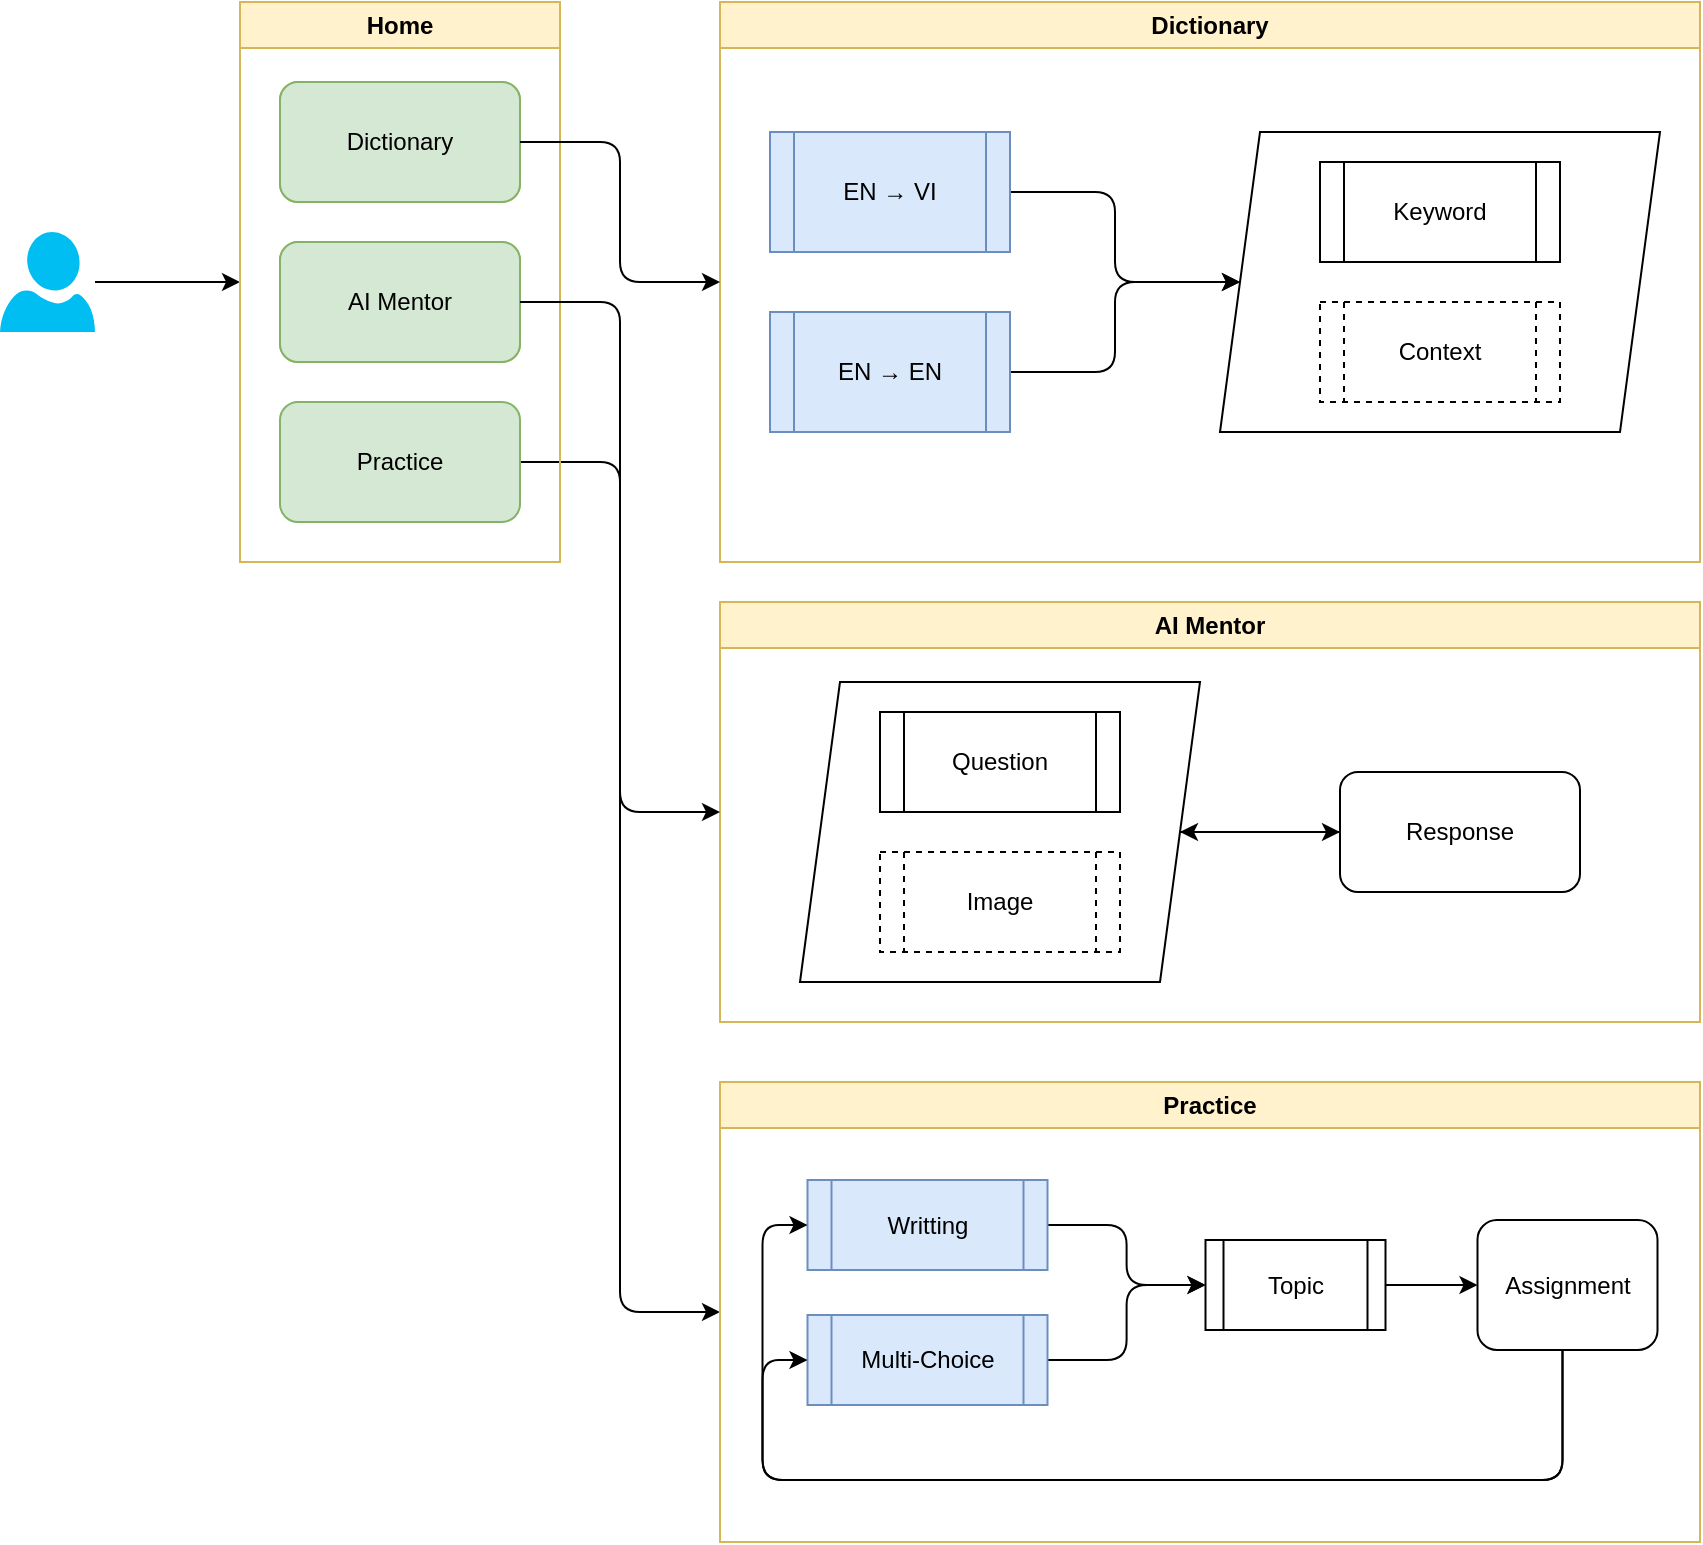<mxfile version="24.3.1" type="device">
  <diagram name="Page-1" id="BbnUqNQy_3IyUgkgRaMv">
    <mxGraphModel dx="2026" dy="1111" grid="0" gridSize="10" guides="1" tooltips="1" connect="1" arrows="1" fold="1" page="1" pageScale="1" pageWidth="827" pageHeight="1169" math="0" shadow="0">
      <root>
        <mxCell id="0" />
        <mxCell id="1" parent="0" />
        <mxCell id="45Irk7yM8kLnNXAD5OfX-8" style="edgeStyle=orthogonalEdgeStyle;rounded=0;orthogonalLoop=1;jettySize=auto;html=1;entryX=0;entryY=0.5;entryDx=0;entryDy=0;" edge="1" parent="1" source="45Irk7yM8kLnNXAD5OfX-1" target="45Irk7yM8kLnNXAD5OfX-7">
          <mxGeometry relative="1" as="geometry" />
        </mxCell>
        <mxCell id="45Irk7yM8kLnNXAD5OfX-1" value="" style="verticalLabelPosition=bottom;html=1;verticalAlign=top;align=center;strokeColor=none;fillColor=#00BEF2;shape=mxgraph.azure.user;" vertex="1" parent="1">
          <mxGeometry x="130" y="535" width="47.5" height="50" as="geometry" />
        </mxCell>
        <mxCell id="45Irk7yM8kLnNXAD5OfX-3" value="Dictionary" style="rounded=1;whiteSpace=wrap;html=1;fillColor=#fff2cc;strokeColor=#d6b656;" vertex="1" parent="1">
          <mxGeometry x="270" y="460" width="120" height="60" as="geometry" />
        </mxCell>
        <mxCell id="45Irk7yM8kLnNXAD5OfX-4" value="AI Mentor" style="rounded=1;whiteSpace=wrap;html=1;fillColor=#fff2cc;strokeColor=#d6b656;" vertex="1" parent="1">
          <mxGeometry x="270" y="540" width="120" height="60" as="geometry" />
        </mxCell>
        <mxCell id="45Irk7yM8kLnNXAD5OfX-72" style="edgeStyle=orthogonalEdgeStyle;rounded=1;orthogonalLoop=1;jettySize=auto;html=1;entryX=0;entryY=0.5;entryDx=0;entryDy=0;curved=0;" edge="1" parent="1" source="45Irk7yM8kLnNXAD5OfX-5" target="45Irk7yM8kLnNXAD5OfX-49">
          <mxGeometry relative="1" as="geometry" />
        </mxCell>
        <mxCell id="45Irk7yM8kLnNXAD5OfX-5" value="Practice" style="rounded=1;whiteSpace=wrap;html=1;fillColor=#d5e8d4;strokeColor=#82b366;" vertex="1" parent="1">
          <mxGeometry x="270" y="620" width="120" height="60" as="geometry" />
        </mxCell>
        <mxCell id="45Irk7yM8kLnNXAD5OfX-7" value="Home" style="swimlane;whiteSpace=wrap;html=1;fillColor=#fff2cc;strokeColor=#d6b656;" vertex="1" parent="1">
          <mxGeometry x="250" y="420" width="160" height="280" as="geometry" />
        </mxCell>
        <mxCell id="45Irk7yM8kLnNXAD5OfX-21" value="Dictionary" style="rounded=1;whiteSpace=wrap;html=1;fillColor=#d5e8d4;strokeColor=#82b366;" vertex="1" parent="45Irk7yM8kLnNXAD5OfX-7">
          <mxGeometry x="20" y="40" width="120" height="60" as="geometry" />
        </mxCell>
        <mxCell id="45Irk7yM8kLnNXAD5OfX-22" value="AI Mentor" style="rounded=1;whiteSpace=wrap;html=1;fillColor=#d5e8d4;strokeColor=#82b366;" vertex="1" parent="45Irk7yM8kLnNXAD5OfX-7">
          <mxGeometry x="20" y="120" width="120" height="60" as="geometry" />
        </mxCell>
        <mxCell id="45Irk7yM8kLnNXAD5OfX-26" value="Dictionary" style="swimlane;whiteSpace=wrap;html=1;fillColor=#fff2cc;strokeColor=#d6b656;" vertex="1" parent="1">
          <mxGeometry x="490" y="420" width="490" height="280" as="geometry" />
        </mxCell>
        <mxCell id="45Irk7yM8kLnNXAD5OfX-31" style="edgeStyle=orthogonalEdgeStyle;rounded=1;orthogonalLoop=1;jettySize=auto;html=1;entryX=0;entryY=0.5;entryDx=0;entryDy=0;curved=0;" edge="1" parent="45Irk7yM8kLnNXAD5OfX-26" source="45Irk7yM8kLnNXAD5OfX-9" target="45Irk7yM8kLnNXAD5OfX-30">
          <mxGeometry relative="1" as="geometry" />
        </mxCell>
        <mxCell id="45Irk7yM8kLnNXAD5OfX-9" value="EN → VI" style="shape=process;whiteSpace=wrap;html=1;backgroundOutline=1;fillColor=#dae8fc;strokeColor=#6c8ebf;" vertex="1" parent="45Irk7yM8kLnNXAD5OfX-26">
          <mxGeometry x="25" y="65" width="120" height="60" as="geometry" />
        </mxCell>
        <mxCell id="45Irk7yM8kLnNXAD5OfX-32" style="edgeStyle=orthogonalEdgeStyle;rounded=1;orthogonalLoop=1;jettySize=auto;html=1;entryX=0;entryY=0.5;entryDx=0;entryDy=0;curved=0;" edge="1" parent="45Irk7yM8kLnNXAD5OfX-26" source="45Irk7yM8kLnNXAD5OfX-10" target="45Irk7yM8kLnNXAD5OfX-30">
          <mxGeometry relative="1" as="geometry" />
        </mxCell>
        <mxCell id="45Irk7yM8kLnNXAD5OfX-10" value="EN → EN" style="shape=process;whiteSpace=wrap;html=1;backgroundOutline=1;fillColor=#dae8fc;strokeColor=#6c8ebf;" vertex="1" parent="45Irk7yM8kLnNXAD5OfX-26">
          <mxGeometry x="25" y="155" width="120" height="60" as="geometry" />
        </mxCell>
        <mxCell id="45Irk7yM8kLnNXAD5OfX-30" value="" style="shape=parallelogram;perimeter=parallelogramPerimeter;whiteSpace=wrap;html=1;fixedSize=1;" vertex="1" parent="45Irk7yM8kLnNXAD5OfX-26">
          <mxGeometry x="250" y="65" width="220" height="150" as="geometry" />
        </mxCell>
        <mxCell id="45Irk7yM8kLnNXAD5OfX-17" value="Keyword" style="shape=process;whiteSpace=wrap;html=1;backgroundOutline=1;" vertex="1" parent="45Irk7yM8kLnNXAD5OfX-26">
          <mxGeometry x="300" y="80" width="120" height="50" as="geometry" />
        </mxCell>
        <mxCell id="45Irk7yM8kLnNXAD5OfX-18" value="Context" style="shape=process;whiteSpace=wrap;html=1;backgroundOutline=1;dashed=1;" vertex="1" parent="45Irk7yM8kLnNXAD5OfX-26">
          <mxGeometry x="300" y="150" width="120" height="50" as="geometry" />
        </mxCell>
        <mxCell id="45Irk7yM8kLnNXAD5OfX-34" style="edgeStyle=orthogonalEdgeStyle;rounded=1;orthogonalLoop=1;jettySize=auto;html=1;entryX=0;entryY=0.5;entryDx=0;entryDy=0;curved=0;" edge="1" parent="1" source="45Irk7yM8kLnNXAD5OfX-21" target="45Irk7yM8kLnNXAD5OfX-26">
          <mxGeometry relative="1" as="geometry" />
        </mxCell>
        <mxCell id="45Irk7yM8kLnNXAD5OfX-36" value="AI Mentor" style="swimlane;whiteSpace=wrap;html=1;fillColor=#fff2cc;strokeColor=#d6b656;" vertex="1" parent="1">
          <mxGeometry x="490" y="720" width="490" height="210" as="geometry" />
        </mxCell>
        <mxCell id="45Irk7yM8kLnNXAD5OfX-45" style="edgeStyle=orthogonalEdgeStyle;rounded=0;orthogonalLoop=1;jettySize=auto;html=1;entryX=0;entryY=0.5;entryDx=0;entryDy=0;" edge="1" parent="45Irk7yM8kLnNXAD5OfX-36" source="45Irk7yM8kLnNXAD5OfX-41" target="45Irk7yM8kLnNXAD5OfX-44">
          <mxGeometry relative="1" as="geometry" />
        </mxCell>
        <mxCell id="45Irk7yM8kLnNXAD5OfX-41" value="" style="shape=parallelogram;perimeter=parallelogramPerimeter;whiteSpace=wrap;html=1;fixedSize=1;" vertex="1" parent="45Irk7yM8kLnNXAD5OfX-36">
          <mxGeometry x="40" y="40" width="200" height="150" as="geometry" />
        </mxCell>
        <mxCell id="45Irk7yM8kLnNXAD5OfX-42" value="Question" style="shape=process;whiteSpace=wrap;html=1;backgroundOutline=1;" vertex="1" parent="45Irk7yM8kLnNXAD5OfX-36">
          <mxGeometry x="80" y="55" width="120" height="50" as="geometry" />
        </mxCell>
        <mxCell id="45Irk7yM8kLnNXAD5OfX-43" value="Image" style="shape=process;whiteSpace=wrap;html=1;backgroundOutline=1;dashed=1;" vertex="1" parent="45Irk7yM8kLnNXAD5OfX-36">
          <mxGeometry x="80" y="125" width="120" height="50" as="geometry" />
        </mxCell>
        <mxCell id="45Irk7yM8kLnNXAD5OfX-47" style="edgeStyle=orthogonalEdgeStyle;rounded=0;orthogonalLoop=1;jettySize=auto;html=1;entryX=1;entryY=0.5;entryDx=0;entryDy=0;" edge="1" parent="45Irk7yM8kLnNXAD5OfX-36" source="45Irk7yM8kLnNXAD5OfX-44" target="45Irk7yM8kLnNXAD5OfX-41">
          <mxGeometry relative="1" as="geometry" />
        </mxCell>
        <mxCell id="45Irk7yM8kLnNXAD5OfX-44" value="Response" style="rounded=1;whiteSpace=wrap;html=1;" vertex="1" parent="45Irk7yM8kLnNXAD5OfX-36">
          <mxGeometry x="310" y="85" width="120" height="60" as="geometry" />
        </mxCell>
        <mxCell id="45Irk7yM8kLnNXAD5OfX-49" value="Practice" style="swimlane;whiteSpace=wrap;html=1;fillColor=#fff2cc;strokeColor=#d6b656;" vertex="1" parent="1">
          <mxGeometry x="490" y="960" width="490" height="230" as="geometry" />
        </mxCell>
        <mxCell id="45Irk7yM8kLnNXAD5OfX-66" style="edgeStyle=orthogonalEdgeStyle;rounded=0;orthogonalLoop=1;jettySize=auto;html=1;entryX=0;entryY=0.5;entryDx=0;entryDy=0;" edge="1" parent="45Irk7yM8kLnNXAD5OfX-49" source="45Irk7yM8kLnNXAD5OfX-61" target="45Irk7yM8kLnNXAD5OfX-65">
          <mxGeometry relative="1" as="geometry" />
        </mxCell>
        <mxCell id="45Irk7yM8kLnNXAD5OfX-61" value="Topic" style="shape=process;whiteSpace=wrap;html=1;backgroundOutline=1;" vertex="1" parent="45Irk7yM8kLnNXAD5OfX-49">
          <mxGeometry x="242.75" y="79" width="90" height="45" as="geometry" />
        </mxCell>
        <mxCell id="45Irk7yM8kLnNXAD5OfX-67" style="edgeStyle=orthogonalEdgeStyle;rounded=1;orthogonalLoop=1;jettySize=auto;html=1;entryX=0;entryY=0.5;entryDx=0;entryDy=0;curved=0;" edge="1" parent="45Irk7yM8kLnNXAD5OfX-49" source="45Irk7yM8kLnNXAD5OfX-56" target="45Irk7yM8kLnNXAD5OfX-61">
          <mxGeometry relative="1" as="geometry" />
        </mxCell>
        <mxCell id="45Irk7yM8kLnNXAD5OfX-56" value="Writting" style="shape=process;whiteSpace=wrap;html=1;backgroundOutline=1;fillColor=#dae8fc;strokeColor=#6c8ebf;" vertex="1" parent="45Irk7yM8kLnNXAD5OfX-49">
          <mxGeometry x="43.75" y="49" width="120" height="45" as="geometry" />
        </mxCell>
        <mxCell id="45Irk7yM8kLnNXAD5OfX-68" style="edgeStyle=orthogonalEdgeStyle;rounded=1;orthogonalLoop=1;jettySize=auto;html=1;entryX=0;entryY=0.5;entryDx=0;entryDy=0;curved=0;" edge="1" parent="45Irk7yM8kLnNXAD5OfX-49" source="45Irk7yM8kLnNXAD5OfX-57" target="45Irk7yM8kLnNXAD5OfX-61">
          <mxGeometry relative="1" as="geometry" />
        </mxCell>
        <mxCell id="45Irk7yM8kLnNXAD5OfX-57" value="Multi-Choice" style="shape=process;whiteSpace=wrap;html=1;backgroundOutline=1;fillColor=#dae8fc;strokeColor=#6c8ebf;" vertex="1" parent="45Irk7yM8kLnNXAD5OfX-49">
          <mxGeometry x="43.75" y="116.5" width="120" height="45" as="geometry" />
        </mxCell>
        <mxCell id="45Irk7yM8kLnNXAD5OfX-69" style="edgeStyle=orthogonalEdgeStyle;rounded=1;orthogonalLoop=1;jettySize=auto;html=1;entryX=0;entryY=0.5;entryDx=0;entryDy=0;curved=0;" edge="1" parent="45Irk7yM8kLnNXAD5OfX-49" source="45Irk7yM8kLnNXAD5OfX-65" target="45Irk7yM8kLnNXAD5OfX-57">
          <mxGeometry relative="1" as="geometry">
            <Array as="points">
              <mxPoint x="421.25" y="199" />
              <mxPoint x="21.25" y="199" />
              <mxPoint x="21.25" y="139" />
            </Array>
          </mxGeometry>
        </mxCell>
        <mxCell id="45Irk7yM8kLnNXAD5OfX-70" style="edgeStyle=orthogonalEdgeStyle;rounded=1;orthogonalLoop=1;jettySize=auto;html=1;entryX=0;entryY=0.5;entryDx=0;entryDy=0;exitX=0.5;exitY=1;exitDx=0;exitDy=0;curved=0;" edge="1" parent="45Irk7yM8kLnNXAD5OfX-49" source="45Irk7yM8kLnNXAD5OfX-65" target="45Irk7yM8kLnNXAD5OfX-56">
          <mxGeometry relative="1" as="geometry">
            <Array as="points">
              <mxPoint x="424.25" y="101" />
              <mxPoint x="421.25" y="101" />
              <mxPoint x="421.25" y="199" />
              <mxPoint x="21.25" y="199" />
              <mxPoint x="21.25" y="72" />
            </Array>
          </mxGeometry>
        </mxCell>
        <mxCell id="45Irk7yM8kLnNXAD5OfX-65" value="Assignment" style="rounded=1;whiteSpace=wrap;html=1;" vertex="1" parent="45Irk7yM8kLnNXAD5OfX-49">
          <mxGeometry x="378.75" y="69" width="90" height="65" as="geometry" />
        </mxCell>
        <mxCell id="45Irk7yM8kLnNXAD5OfX-71" style="edgeStyle=orthogonalEdgeStyle;rounded=1;orthogonalLoop=1;jettySize=auto;html=1;entryX=0;entryY=0.5;entryDx=0;entryDy=0;curved=0;" edge="1" parent="1" source="45Irk7yM8kLnNXAD5OfX-22" target="45Irk7yM8kLnNXAD5OfX-36">
          <mxGeometry relative="1" as="geometry" />
        </mxCell>
      </root>
    </mxGraphModel>
  </diagram>
</mxfile>
